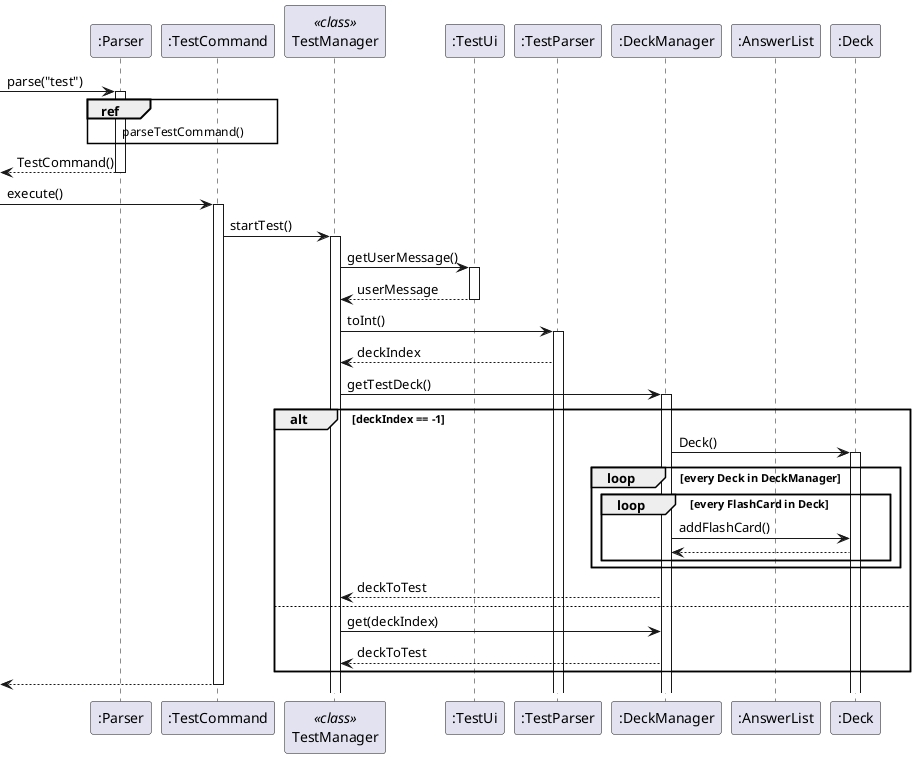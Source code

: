 @startuml
participant ":Parser" as Parser
participant ":TestCommand" as TestCommand
participant "TestManager" as TestManager << class >>
participant ":TestUi" as TestUi
participant ":TestParser" as TestParser
participant ":DeckManager" as DeckManager
participant ":AnswerList" as AnswerList
participant ":Deck" as Deck

[-> Parser : parse("test")
activate Parser

ref over Parser, TestCommand : parseTestCommand()

[<-- Parser : TestCommand()
deactivate Parser

[->TestCommand : execute()
activate TestCommand

TestCommand -> TestManager : startTest()
activate TestManager

TestManager -> TestUi : getUserMessage()
activate TestUi

TestManager <-- TestUi : userMessage
deactivate TestUi

TestManager -> TestParser : toInt()
activate TestParser

TestParser --> TestManager : deckIndex

TestManager -> DeckManager : getTestDeck()
activate DeckManager

alt deckIndex == -1
DeckManager -> Deck : Deck()
activate Deck
loop every Deck in DeckManager
loop every FlashCard in Deck
DeckManager -> Deck : addFlashCard()
Deck --> DeckManager
end
end
DeckManager --> TestManager : deckToTest

else
TestManager -> DeckManager : get(deckIndex)
DeckManager --> TestManager : deckToTest
end


[<-- TestCommand
deactivate TestCommand

@enduml
